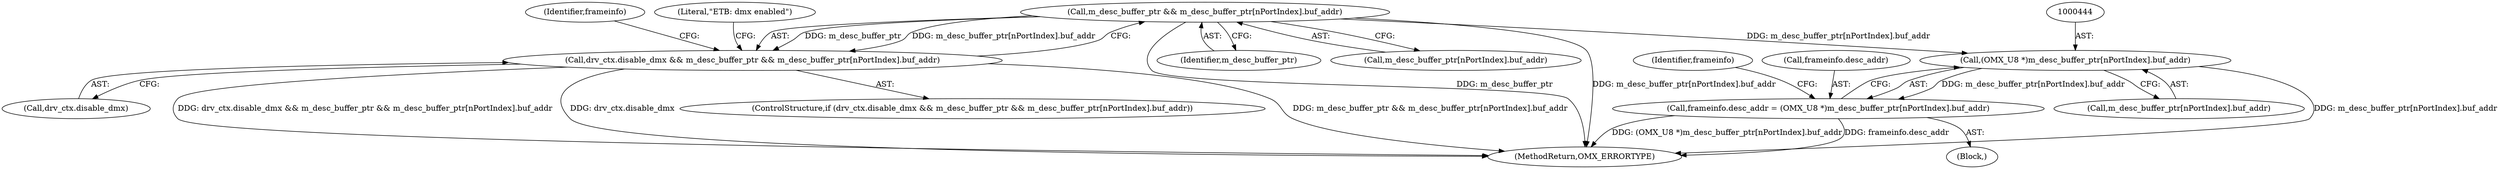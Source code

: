 digraph "0_Android_5b82f4f90c3d531313714df4b936f92fb0ff15cf_0@array" {
"1000415" [label="(Call,m_desc_buffer_ptr && m_desc_buffer_ptr[nPortIndex].buf_addr)"];
"1000411" [label="(Call,drv_ctx.disable_dmx && m_desc_buffer_ptr && m_desc_buffer_ptr[nPortIndex].buf_addr)"];
"1000443" [label="(Call,(OMX_U8 *)m_desc_buffer_ptr[nPortIndex].buf_addr)"];
"1000439" [label="(Call,frameinfo.desc_addr = (OMX_U8 *)m_desc_buffer_ptr[nPortIndex].buf_addr)"];
"1000416" [label="(Identifier,m_desc_buffer_ptr)"];
"1000439" [label="(Call,frameinfo.desc_addr = (OMX_U8 *)m_desc_buffer_ptr[nPortIndex].buf_addr)"];
"1000452" [label="(Identifier,frameinfo)"];
"1000410" [label="(ControlStructure,if (drv_ctx.disable_dmx && m_desc_buffer_ptr && m_desc_buffer_ptr[nPortIndex].buf_addr))"];
"1000463" [label="(Identifier,frameinfo)"];
"1000908" [label="(MethodReturn,OMX_ERRORTYPE)"];
"1000412" [label="(Call,drv_ctx.disable_dmx)"];
"1000422" [label="(Block,)"];
"1000440" [label="(Call,frameinfo.desc_addr)"];
"1000417" [label="(Call,m_desc_buffer_ptr[nPortIndex].buf_addr)"];
"1000443" [label="(Call,(OMX_U8 *)m_desc_buffer_ptr[nPortIndex].buf_addr)"];
"1000445" [label="(Call,m_desc_buffer_ptr[nPortIndex].buf_addr)"];
"1000415" [label="(Call,m_desc_buffer_ptr && m_desc_buffer_ptr[nPortIndex].buf_addr)"];
"1000411" [label="(Call,drv_ctx.disable_dmx && m_desc_buffer_ptr && m_desc_buffer_ptr[nPortIndex].buf_addr)"];
"1000424" [label="(Literal,\"ETB: dmx enabled\")"];
"1000415" -> "1000411"  [label="AST: "];
"1000415" -> "1000416"  [label="CFG: "];
"1000415" -> "1000417"  [label="CFG: "];
"1000416" -> "1000415"  [label="AST: "];
"1000417" -> "1000415"  [label="AST: "];
"1000411" -> "1000415"  [label="CFG: "];
"1000415" -> "1000908"  [label="DDG: m_desc_buffer_ptr"];
"1000415" -> "1000908"  [label="DDG: m_desc_buffer_ptr[nPortIndex].buf_addr"];
"1000415" -> "1000411"  [label="DDG: m_desc_buffer_ptr"];
"1000415" -> "1000411"  [label="DDG: m_desc_buffer_ptr[nPortIndex].buf_addr"];
"1000415" -> "1000443"  [label="DDG: m_desc_buffer_ptr[nPortIndex].buf_addr"];
"1000411" -> "1000410"  [label="AST: "];
"1000411" -> "1000412"  [label="CFG: "];
"1000412" -> "1000411"  [label="AST: "];
"1000424" -> "1000411"  [label="CFG: "];
"1000463" -> "1000411"  [label="CFG: "];
"1000411" -> "1000908"  [label="DDG: drv_ctx.disable_dmx && m_desc_buffer_ptr && m_desc_buffer_ptr[nPortIndex].buf_addr"];
"1000411" -> "1000908"  [label="DDG: drv_ctx.disable_dmx"];
"1000411" -> "1000908"  [label="DDG: m_desc_buffer_ptr && m_desc_buffer_ptr[nPortIndex].buf_addr"];
"1000443" -> "1000439"  [label="AST: "];
"1000443" -> "1000445"  [label="CFG: "];
"1000444" -> "1000443"  [label="AST: "];
"1000445" -> "1000443"  [label="AST: "];
"1000439" -> "1000443"  [label="CFG: "];
"1000443" -> "1000908"  [label="DDG: m_desc_buffer_ptr[nPortIndex].buf_addr"];
"1000443" -> "1000439"  [label="DDG: m_desc_buffer_ptr[nPortIndex].buf_addr"];
"1000439" -> "1000422"  [label="AST: "];
"1000440" -> "1000439"  [label="AST: "];
"1000452" -> "1000439"  [label="CFG: "];
"1000439" -> "1000908"  [label="DDG: (OMX_U8 *)m_desc_buffer_ptr[nPortIndex].buf_addr"];
"1000439" -> "1000908"  [label="DDG: frameinfo.desc_addr"];
}
